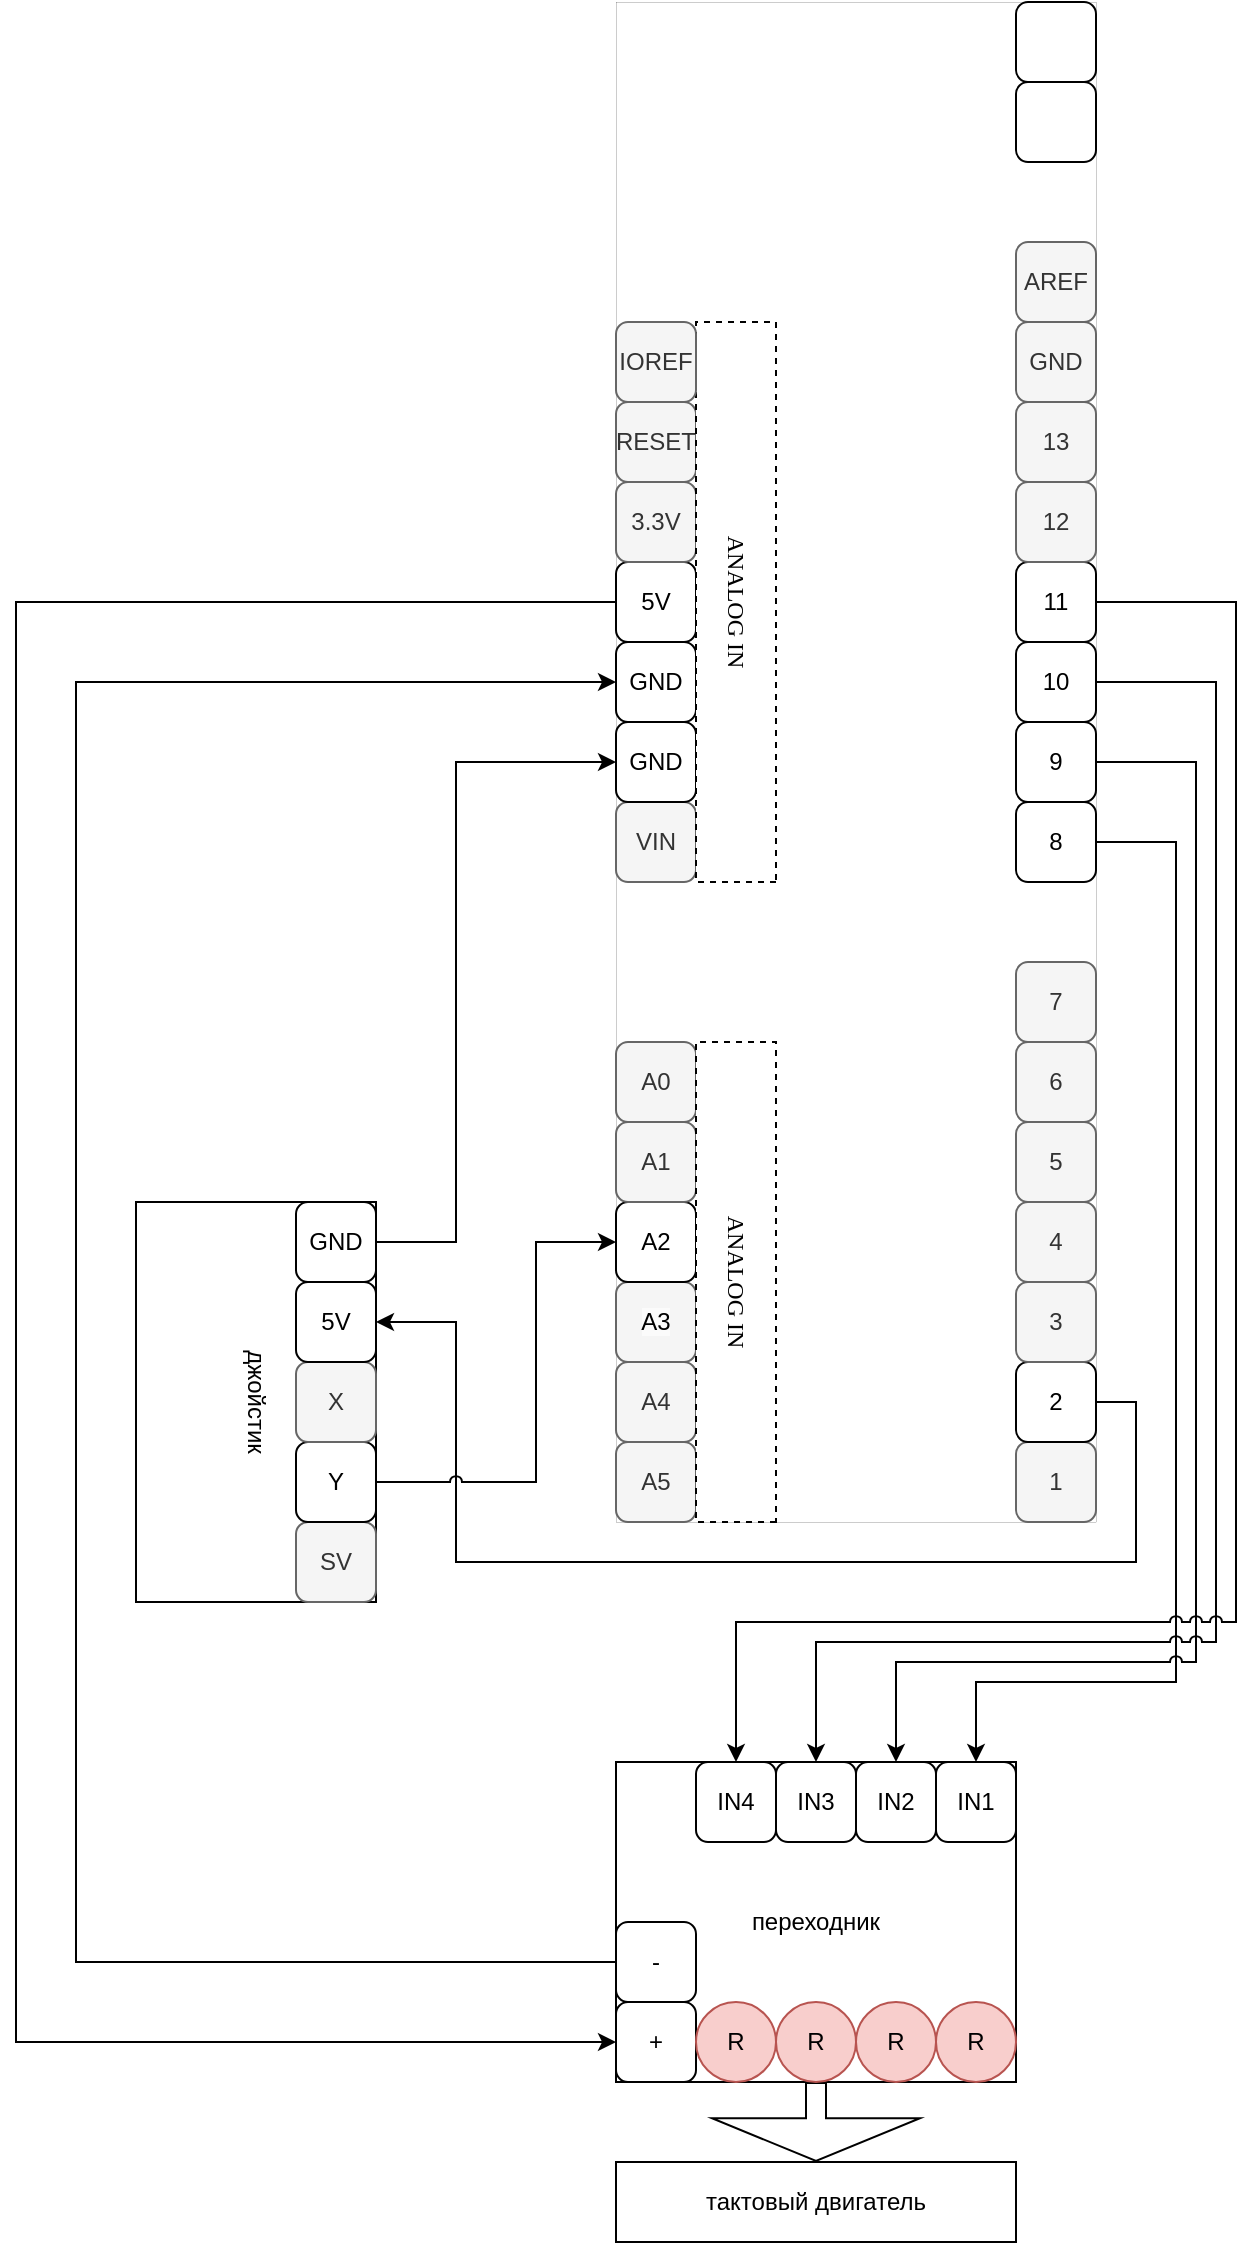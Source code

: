 <mxfile version="20.8.16" type="device"><diagram name="Страница 1" id="97e71SA-68PmVJMXo2ay"><mxGraphModel dx="1437" dy="847" grid="1" gridSize="10" guides="1" tooltips="1" connect="1" arrows="1" fold="1" page="1" pageScale="1" pageWidth="827" pageHeight="1169" math="0" shadow="0"><root><mxCell id="0"/><mxCell id="1" parent="0"/><mxCell id="BfmB40hzFDKqSv8pES7P-2" value="" style="rounded=0;whiteSpace=wrap;html=1;strokeWidth=0.1;" parent="1" vertex="1"><mxGeometry x="320" y="40" width="240" height="760" as="geometry"/></mxCell><mxCell id="BfmB40hzFDKqSv8pES7P-4" value="1" style="rounded=1;whiteSpace=wrap;html=1;fillColor=#f5f5f5;fontColor=#333333;strokeColor=#666666;" parent="1" vertex="1"><mxGeometry x="520" y="760" width="40" height="40" as="geometry"/></mxCell><mxCell id="HtF5w-uew7fcZUMwV0O1-32" style="edgeStyle=orthogonalEdgeStyle;rounded=0;jumpStyle=arc;orthogonalLoop=1;jettySize=auto;html=1;exitX=1;exitY=0.5;exitDx=0;exitDy=0;entryX=1;entryY=0.5;entryDx=0;entryDy=0;" edge="1" parent="1" source="BfmB40hzFDKqSv8pES7P-5" target="HtF5w-uew7fcZUMwV0O1-30"><mxGeometry relative="1" as="geometry"><Array as="points"><mxPoint x="580" y="740"/><mxPoint x="580" y="820"/><mxPoint x="240" y="820"/><mxPoint x="240" y="700"/></Array></mxGeometry></mxCell><mxCell id="BfmB40hzFDKqSv8pES7P-5" value="2" style="rounded=1;whiteSpace=wrap;html=1;" parent="1" vertex="1"><mxGeometry x="520" y="720" width="40" height="40" as="geometry"/></mxCell><mxCell id="BfmB40hzFDKqSv8pES7P-6" value="3" style="rounded=1;whiteSpace=wrap;html=1;fillColor=#f5f5f5;fontColor=#333333;strokeColor=#666666;" parent="1" vertex="1"><mxGeometry x="520" y="680" width="40" height="40" as="geometry"/></mxCell><mxCell id="BfmB40hzFDKqSv8pES7P-7" value="4" style="rounded=1;whiteSpace=wrap;html=1;fillColor=#f5f5f5;fontColor=#333333;strokeColor=#666666;" parent="1" vertex="1"><mxGeometry x="520" y="640" width="40" height="40" as="geometry"/></mxCell><mxCell id="BfmB40hzFDKqSv8pES7P-8" value="5" style="rounded=1;whiteSpace=wrap;html=1;fillColor=#f5f5f5;fontColor=#333333;strokeColor=#666666;" parent="1" vertex="1"><mxGeometry x="520" y="600" width="40" height="40" as="geometry"/></mxCell><mxCell id="BfmB40hzFDKqSv8pES7P-9" value="6" style="rounded=1;whiteSpace=wrap;html=1;fillColor=#f5f5f5;fontColor=#333333;strokeColor=#666666;" parent="1" vertex="1"><mxGeometry x="520" y="560" width="40" height="40" as="geometry"/></mxCell><mxCell id="BfmB40hzFDKqSv8pES7P-10" value="7" style="rounded=1;whiteSpace=wrap;html=1;fillColor=#f5f5f5;fontColor=#333333;strokeColor=#666666;" parent="1" vertex="1"><mxGeometry x="520" y="520" width="40" height="40" as="geometry"/></mxCell><mxCell id="HtF5w-uew7fcZUMwV0O1-13" style="edgeStyle=orthogonalEdgeStyle;rounded=0;orthogonalLoop=1;jettySize=auto;html=1;exitX=1;exitY=0.5;exitDx=0;exitDy=0;entryX=0.5;entryY=0;entryDx=0;entryDy=0;jumpStyle=arc;" edge="1" parent="1" source="BfmB40hzFDKqSv8pES7P-11" target="HtF5w-uew7fcZUMwV0O1-6"><mxGeometry relative="1" as="geometry"><Array as="points"><mxPoint x="600" y="460"/><mxPoint x="600" y="880"/><mxPoint x="500" y="880"/></Array></mxGeometry></mxCell><mxCell id="BfmB40hzFDKqSv8pES7P-11" value="8" style="rounded=1;whiteSpace=wrap;html=1;" parent="1" vertex="1"><mxGeometry x="520" y="440" width="40" height="40" as="geometry"/></mxCell><mxCell id="HtF5w-uew7fcZUMwV0O1-14" style="edgeStyle=orthogonalEdgeStyle;rounded=0;orthogonalLoop=1;jettySize=auto;html=1;exitX=1;exitY=0.5;exitDx=0;exitDy=0;entryX=0.5;entryY=0;entryDx=0;entryDy=0;jumpStyle=arc;" edge="1" parent="1" source="BfmB40hzFDKqSv8pES7P-12" target="HtF5w-uew7fcZUMwV0O1-5"><mxGeometry relative="1" as="geometry"><Array as="points"><mxPoint x="610" y="420"/><mxPoint x="610" y="870"/><mxPoint x="460" y="870"/></Array></mxGeometry></mxCell><mxCell id="BfmB40hzFDKqSv8pES7P-12" value="9" style="rounded=1;whiteSpace=wrap;html=1;" parent="1" vertex="1"><mxGeometry x="520" y="400" width="40" height="40" as="geometry"/></mxCell><mxCell id="HtF5w-uew7fcZUMwV0O1-15" style="edgeStyle=orthogonalEdgeStyle;rounded=0;orthogonalLoop=1;jettySize=auto;html=1;exitX=1;exitY=0.5;exitDx=0;exitDy=0;entryX=0.5;entryY=0;entryDx=0;entryDy=0;jumpStyle=arc;" edge="1" parent="1" source="BfmB40hzFDKqSv8pES7P-13" target="HtF5w-uew7fcZUMwV0O1-4"><mxGeometry relative="1" as="geometry"><Array as="points"><mxPoint x="620" y="380"/><mxPoint x="620" y="860"/><mxPoint x="420" y="860"/></Array></mxGeometry></mxCell><mxCell id="BfmB40hzFDKqSv8pES7P-13" value="10" style="rounded=1;whiteSpace=wrap;html=1;" parent="1" vertex="1"><mxGeometry x="520" y="360" width="40" height="40" as="geometry"/></mxCell><mxCell id="HtF5w-uew7fcZUMwV0O1-16" style="edgeStyle=orthogonalEdgeStyle;rounded=0;orthogonalLoop=1;jettySize=auto;html=1;exitX=1;exitY=0.5;exitDx=0;exitDy=0;entryX=0.5;entryY=0;entryDx=0;entryDy=0;jumpStyle=arc;" edge="1" parent="1" source="BfmB40hzFDKqSv8pES7P-14" target="HtF5w-uew7fcZUMwV0O1-3"><mxGeometry relative="1" as="geometry"><Array as="points"><mxPoint x="630" y="340"/><mxPoint x="630" y="850"/><mxPoint x="380" y="850"/></Array></mxGeometry></mxCell><mxCell id="BfmB40hzFDKqSv8pES7P-14" value="11" style="rounded=1;whiteSpace=wrap;html=1;" parent="1" vertex="1"><mxGeometry x="520" y="320" width="40" height="40" as="geometry"/></mxCell><mxCell id="BfmB40hzFDKqSv8pES7P-15" value="12" style="rounded=1;whiteSpace=wrap;html=1;fillColor=#f5f5f5;fontColor=#333333;strokeColor=#666666;" parent="1" vertex="1"><mxGeometry x="520" y="280" width="40" height="40" as="geometry"/></mxCell><mxCell id="BfmB40hzFDKqSv8pES7P-16" value="13" style="rounded=1;whiteSpace=wrap;html=1;fillColor=#f5f5f5;fontColor=#333333;strokeColor=#666666;" parent="1" vertex="1"><mxGeometry x="520" y="240" width="40" height="40" as="geometry"/></mxCell><mxCell id="BfmB40hzFDKqSv8pES7P-19" value="GND" style="rounded=1;whiteSpace=wrap;html=1;fillColor=#f5f5f5;fontColor=#333333;strokeColor=#666666;" parent="1" vertex="1"><mxGeometry x="520" y="200" width="40" height="40" as="geometry"/></mxCell><mxCell id="BfmB40hzFDKqSv8pES7P-20" value="AREF" style="rounded=1;whiteSpace=wrap;html=1;fillColor=#f5f5f5;fontColor=#333333;strokeColor=#666666;" parent="1" vertex="1"><mxGeometry x="520" y="160" width="40" height="40" as="geometry"/></mxCell><mxCell id="BfmB40hzFDKqSv8pES7P-21" value="" style="rounded=1;whiteSpace=wrap;html=1;" parent="1" vertex="1"><mxGeometry x="520" y="80" width="40" height="40" as="geometry"/></mxCell><mxCell id="BfmB40hzFDKqSv8pES7P-22" value="" style="rounded=1;whiteSpace=wrap;html=1;" parent="1" vertex="1"><mxGeometry x="520" y="40" width="40" height="40" as="geometry"/></mxCell><mxCell id="BfmB40hzFDKqSv8pES7P-23" value="A5" style="rounded=1;whiteSpace=wrap;html=1;fillColor=#f5f5f5;fontColor=#333333;strokeColor=#666666;" parent="1" vertex="1"><mxGeometry x="320" y="760" width="40" height="40" as="geometry"/></mxCell><mxCell id="BfmB40hzFDKqSv8pES7P-24" value="A4" style="rounded=1;whiteSpace=wrap;html=1;fillColor=#f5f5f5;fontColor=#333333;strokeColor=#666666;" parent="1" vertex="1"><mxGeometry x="320" y="720" width="40" height="40" as="geometry"/></mxCell><mxCell id="BfmB40hzFDKqSv8pES7P-25" value="&lt;span style=&quot;color: rgb(0, 0, 0); font-family: Helvetica; font-size: 12px; font-style: normal; font-variant-ligatures: normal; font-variant-caps: normal; font-weight: 400; letter-spacing: normal; orphans: 2; text-align: center; text-indent: 0px; text-transform: none; widows: 2; word-spacing: 0px; -webkit-text-stroke-width: 0px; background-color: rgb(251, 251, 251); text-decoration-thickness: initial; text-decoration-style: initial; text-decoration-color: initial; float: none; display: inline !important;&quot;&gt;A3&lt;/span&gt;" style="rounded=1;whiteSpace=wrap;html=1;fillColor=#f5f5f5;fontColor=#333333;strokeColor=#666666;" parent="1" vertex="1"><mxGeometry x="320" y="680" width="40" height="40" as="geometry"/></mxCell><mxCell id="BfmB40hzFDKqSv8pES7P-26" value="A2" style="rounded=1;whiteSpace=wrap;html=1;" parent="1" vertex="1"><mxGeometry x="320" y="640" width="40" height="40" as="geometry"/></mxCell><mxCell id="BfmB40hzFDKqSv8pES7P-27" value="A1" style="rounded=1;whiteSpace=wrap;html=1;fillColor=#f5f5f5;fontColor=#333333;strokeColor=#666666;" parent="1" vertex="1"><mxGeometry x="320" y="600" width="40" height="40" as="geometry"/></mxCell><mxCell id="BfmB40hzFDKqSv8pES7P-28" value="A0" style="rounded=1;whiteSpace=wrap;html=1;fillColor=#f5f5f5;fontColor=#333333;strokeColor=#666666;" parent="1" vertex="1"><mxGeometry x="320" y="560" width="40" height="40" as="geometry"/></mxCell><mxCell id="BfmB40hzFDKqSv8pES7P-29" value="ANALOG IN" style="rounded=0;whiteSpace=wrap;html=1;strokeWidth=1;horizontal=0;rotation=-180;fontFamily=Lucida Console;strokeColor=#000000;dashed=1;" parent="1" vertex="1"><mxGeometry x="360" y="560" width="40" height="240" as="geometry"/></mxCell><mxCell id="BfmB40hzFDKqSv8pES7P-30" value="VIN" style="rounded=1;whiteSpace=wrap;html=1;fillColor=#f5f5f5;fontColor=#333333;strokeColor=#666666;" parent="1" vertex="1"><mxGeometry x="320" y="440" width="40" height="40" as="geometry"/></mxCell><mxCell id="BfmB40hzFDKqSv8pES7P-31" value="GND" style="rounded=1;whiteSpace=wrap;html=1;" parent="1" vertex="1"><mxGeometry x="320" y="400" width="40" height="40" as="geometry"/></mxCell><mxCell id="BfmB40hzFDKqSv8pES7P-32" value="GND" style="rounded=1;whiteSpace=wrap;html=1;" parent="1" vertex="1"><mxGeometry x="320" y="360" width="40" height="40" as="geometry"/></mxCell><mxCell id="HtF5w-uew7fcZUMwV0O1-20" style="edgeStyle=orthogonalEdgeStyle;rounded=0;jumpStyle=arc;orthogonalLoop=1;jettySize=auto;html=1;exitX=0;exitY=0.5;exitDx=0;exitDy=0;entryX=0;entryY=0.5;entryDx=0;entryDy=0;" edge="1" parent="1" source="BfmB40hzFDKqSv8pES7P-33" target="HtF5w-uew7fcZUMwV0O1-7"><mxGeometry relative="1" as="geometry"><Array as="points"><mxPoint x="20" y="340"/><mxPoint x="20" y="1060"/></Array></mxGeometry></mxCell><mxCell id="BfmB40hzFDKqSv8pES7P-33" value="5V" style="rounded=1;whiteSpace=wrap;html=1;" parent="1" vertex="1"><mxGeometry x="320" y="320" width="40" height="40" as="geometry"/></mxCell><mxCell id="BfmB40hzFDKqSv8pES7P-34" value="3.3V" style="rounded=1;whiteSpace=wrap;html=1;fillColor=#f5f5f5;fontColor=#333333;strokeColor=#666666;" parent="1" vertex="1"><mxGeometry x="320" y="280" width="40" height="40" as="geometry"/></mxCell><mxCell id="BfmB40hzFDKqSv8pES7P-35" value="RESET" style="rounded=1;whiteSpace=wrap;html=1;fillColor=#f5f5f5;fontColor=#333333;strokeColor=#666666;" parent="1" vertex="1"><mxGeometry x="320" y="240" width="40" height="40" as="geometry"/></mxCell><mxCell id="BfmB40hzFDKqSv8pES7P-36" value="ANALOG IN" style="rounded=0;whiteSpace=wrap;html=1;strokeWidth=1;horizontal=0;rotation=-180;fontFamily=Lucida Console;strokeColor=#000000;dashed=1;" parent="1" vertex="1"><mxGeometry x="360" y="200" width="40" height="280" as="geometry"/></mxCell><mxCell id="BfmB40hzFDKqSv8pES7P-37" value="IOREF" style="rounded=1;whiteSpace=wrap;html=1;fillColor=#f5f5f5;fontColor=#333333;strokeColor=#666666;" parent="1" vertex="1"><mxGeometry x="320" y="200" width="40" height="40" as="geometry"/></mxCell><mxCell id="HtF5w-uew7fcZUMwV0O1-1" value="тактовый двигатель" style="rounded=0;whiteSpace=wrap;html=1;" vertex="1" parent="1"><mxGeometry x="320" y="1120" width="200" height="40" as="geometry"/></mxCell><mxCell id="HtF5w-uew7fcZUMwV0O1-2" value="переходник" style="rounded=0;whiteSpace=wrap;html=1;" vertex="1" parent="1"><mxGeometry x="320" y="920" width="200" height="160" as="geometry"/></mxCell><mxCell id="HtF5w-uew7fcZUMwV0O1-3" value="IN4" style="rounded=1;whiteSpace=wrap;html=1;" vertex="1" parent="1"><mxGeometry x="360" y="920" width="40" height="40" as="geometry"/></mxCell><mxCell id="HtF5w-uew7fcZUMwV0O1-4" value="IN3" style="rounded=1;whiteSpace=wrap;html=1;" vertex="1" parent="1"><mxGeometry x="400" y="920" width="40" height="40" as="geometry"/></mxCell><mxCell id="HtF5w-uew7fcZUMwV0O1-5" value="IN2" style="rounded=1;whiteSpace=wrap;html=1;" vertex="1" parent="1"><mxGeometry x="440" y="920" width="40" height="40" as="geometry"/></mxCell><mxCell id="HtF5w-uew7fcZUMwV0O1-6" value="IN1" style="rounded=1;whiteSpace=wrap;html=1;" vertex="1" parent="1"><mxGeometry x="480" y="920" width="40" height="40" as="geometry"/></mxCell><mxCell id="HtF5w-uew7fcZUMwV0O1-7" value="+" style="rounded=1;whiteSpace=wrap;html=1;" vertex="1" parent="1"><mxGeometry x="320" y="1040" width="40" height="40" as="geometry"/></mxCell><mxCell id="HtF5w-uew7fcZUMwV0O1-18" style="edgeStyle=orthogonalEdgeStyle;rounded=0;jumpStyle=arc;orthogonalLoop=1;jettySize=auto;html=1;exitX=0;exitY=0.5;exitDx=0;exitDy=0;entryX=0;entryY=0.5;entryDx=0;entryDy=0;" edge="1" parent="1" source="HtF5w-uew7fcZUMwV0O1-8" target="BfmB40hzFDKqSv8pES7P-32"><mxGeometry relative="1" as="geometry"><Array as="points"><mxPoint x="50" y="1020"/><mxPoint x="50" y="380"/></Array></mxGeometry></mxCell><mxCell id="HtF5w-uew7fcZUMwV0O1-8" value="-" style="rounded=1;whiteSpace=wrap;html=1;" vertex="1" parent="1"><mxGeometry x="320" y="1000" width="40" height="40" as="geometry"/></mxCell><mxCell id="HtF5w-uew7fcZUMwV0O1-17" value="" style="shape=flexArrow;endArrow=classic;html=1;rounded=0;jumpStyle=arc;entryX=0.5;entryY=0;entryDx=0;entryDy=0;endWidth=93;endSize=6.81;" edge="1" parent="1" source="HtF5w-uew7fcZUMwV0O1-2" target="HtF5w-uew7fcZUMwV0O1-1"><mxGeometry width="50" height="50" relative="1" as="geometry"><mxPoint x="200" y="1120" as="sourcePoint"/><mxPoint x="250" y="1070" as="targetPoint"/></mxGeometry></mxCell><mxCell id="HtF5w-uew7fcZUMwV0O1-22" value="R" style="ellipse;whiteSpace=wrap;html=1;fillColor=#f8cecc;strokeColor=#b85450;" vertex="1" parent="1"><mxGeometry x="400" y="1040" width="40" height="40" as="geometry"/></mxCell><mxCell id="HtF5w-uew7fcZUMwV0O1-23" value="R" style="ellipse;whiteSpace=wrap;html=1;fillColor=#f8cecc;strokeColor=#b85450;" vertex="1" parent="1"><mxGeometry x="360" y="1040" width="40" height="40" as="geometry"/></mxCell><mxCell id="HtF5w-uew7fcZUMwV0O1-24" value="R" style="ellipse;whiteSpace=wrap;html=1;fillColor=#f8cecc;strokeColor=#b85450;" vertex="1" parent="1"><mxGeometry x="480" y="1040" width="40" height="40" as="geometry"/></mxCell><mxCell id="HtF5w-uew7fcZUMwV0O1-25" value="R" style="ellipse;whiteSpace=wrap;html=1;fillColor=#f8cecc;strokeColor=#b85450;" vertex="1" parent="1"><mxGeometry x="440" y="1040" width="40" height="40" as="geometry"/></mxCell><mxCell id="HtF5w-uew7fcZUMwV0O1-26" value="джойстик" style="rounded=0;whiteSpace=wrap;html=1;rotation=90;" vertex="1" parent="1"><mxGeometry x="40" y="680" width="200" height="120" as="geometry"/></mxCell><mxCell id="HtF5w-uew7fcZUMwV0O1-27" value="SV" style="rounded=1;whiteSpace=wrap;html=1;fillColor=#f5f5f5;fontColor=#333333;strokeColor=#666666;" vertex="1" parent="1"><mxGeometry x="160" y="800" width="40" height="40" as="geometry"/></mxCell><mxCell id="HtF5w-uew7fcZUMwV0O1-34" style="edgeStyle=orthogonalEdgeStyle;rounded=0;jumpStyle=arc;orthogonalLoop=1;jettySize=auto;html=1;exitX=1;exitY=0.5;exitDx=0;exitDy=0;entryX=0;entryY=0.5;entryDx=0;entryDy=0;" edge="1" parent="1" source="HtF5w-uew7fcZUMwV0O1-28" target="BfmB40hzFDKqSv8pES7P-26"><mxGeometry relative="1" as="geometry"><Array as="points"><mxPoint x="280" y="780"/><mxPoint x="280" y="660"/></Array></mxGeometry></mxCell><mxCell id="HtF5w-uew7fcZUMwV0O1-28" value="Y" style="rounded=1;whiteSpace=wrap;html=1;" vertex="1" parent="1"><mxGeometry x="160" y="760" width="40" height="40" as="geometry"/></mxCell><mxCell id="HtF5w-uew7fcZUMwV0O1-29" value="X" style="rounded=1;whiteSpace=wrap;html=1;fillColor=#f5f5f5;fontColor=#333333;strokeColor=#666666;" vertex="1" parent="1"><mxGeometry x="160" y="720" width="40" height="40" as="geometry"/></mxCell><mxCell id="HtF5w-uew7fcZUMwV0O1-30" value="5V" style="rounded=1;whiteSpace=wrap;html=1;" vertex="1" parent="1"><mxGeometry x="160" y="680" width="40" height="40" as="geometry"/></mxCell><mxCell id="HtF5w-uew7fcZUMwV0O1-33" style="edgeStyle=orthogonalEdgeStyle;rounded=0;jumpStyle=arc;orthogonalLoop=1;jettySize=auto;html=1;exitX=1;exitY=0.5;exitDx=0;exitDy=0;entryX=0;entryY=0.5;entryDx=0;entryDy=0;" edge="1" parent="1" source="HtF5w-uew7fcZUMwV0O1-31" target="BfmB40hzFDKqSv8pES7P-31"><mxGeometry relative="1" as="geometry"><Array as="points"><mxPoint x="240" y="660"/><mxPoint x="240" y="420"/></Array></mxGeometry></mxCell><mxCell id="HtF5w-uew7fcZUMwV0O1-31" value="GND" style="rounded=1;whiteSpace=wrap;html=1;" vertex="1" parent="1"><mxGeometry x="160" y="640" width="40" height="40" as="geometry"/></mxCell></root></mxGraphModel></diagram></mxfile>